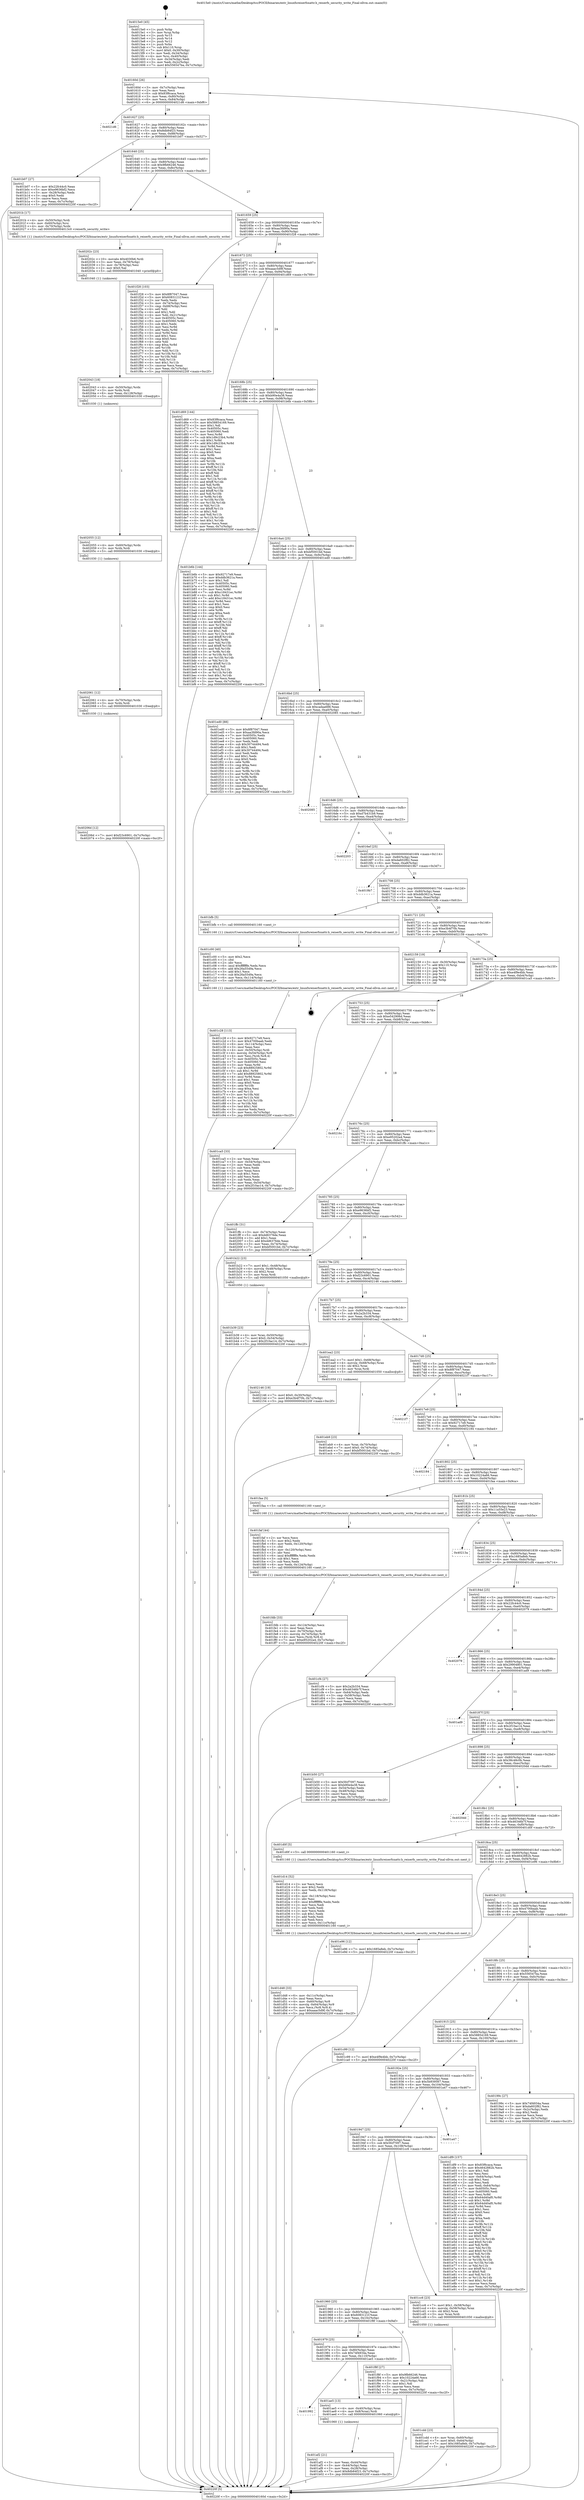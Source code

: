 digraph "0x4015e0" {
  label = "0x4015e0 (/mnt/c/Users/mathe/Desktop/tcc/POCII/binaries/extr_linuxfsreiserfsxattr.h_reiserfs_security_write_Final-ollvm.out::main(0))"
  labelloc = "t"
  node[shape=record]

  Entry [label="",width=0.3,height=0.3,shape=circle,fillcolor=black,style=filled]
  "0x40160d" [label="{
     0x40160d [26]\l
     | [instrs]\l
     &nbsp;&nbsp;0x40160d \<+3\>: mov -0x7c(%rbp),%eax\l
     &nbsp;&nbsp;0x401610 \<+2\>: mov %eax,%ecx\l
     &nbsp;&nbsp;0x401612 \<+6\>: sub $0x83f6caca,%ecx\l
     &nbsp;&nbsp;0x401618 \<+3\>: mov %eax,-0x80(%rbp)\l
     &nbsp;&nbsp;0x40161b \<+6\>: mov %ecx,-0x84(%rbp)\l
     &nbsp;&nbsp;0x401621 \<+6\>: je 00000000004021d6 \<main+0xbf6\>\l
  }"]
  "0x4021d6" [label="{
     0x4021d6\l
  }", style=dashed]
  "0x401627" [label="{
     0x401627 [25]\l
     | [instrs]\l
     &nbsp;&nbsp;0x401627 \<+5\>: jmp 000000000040162c \<main+0x4c\>\l
     &nbsp;&nbsp;0x40162c \<+3\>: mov -0x80(%rbp),%eax\l
     &nbsp;&nbsp;0x40162f \<+5\>: sub $0x8db84f23,%eax\l
     &nbsp;&nbsp;0x401634 \<+6\>: mov %eax,-0x88(%rbp)\l
     &nbsp;&nbsp;0x40163a \<+6\>: je 0000000000401b07 \<main+0x527\>\l
  }"]
  Exit [label="",width=0.3,height=0.3,shape=circle,fillcolor=black,style=filled,peripheries=2]
  "0x401b07" [label="{
     0x401b07 [27]\l
     | [instrs]\l
     &nbsp;&nbsp;0x401b07 \<+5\>: mov $0x22fc44c0,%eax\l
     &nbsp;&nbsp;0x401b0c \<+5\>: mov $0xe9636bf2,%ecx\l
     &nbsp;&nbsp;0x401b11 \<+3\>: mov -0x28(%rbp),%edx\l
     &nbsp;&nbsp;0x401b14 \<+3\>: cmp $0x0,%edx\l
     &nbsp;&nbsp;0x401b17 \<+3\>: cmove %ecx,%eax\l
     &nbsp;&nbsp;0x401b1a \<+3\>: mov %eax,-0x7c(%rbp)\l
     &nbsp;&nbsp;0x401b1d \<+5\>: jmp 000000000040220f \<main+0xc2f\>\l
  }"]
  "0x401640" [label="{
     0x401640 [25]\l
     | [instrs]\l
     &nbsp;&nbsp;0x401640 \<+5\>: jmp 0000000000401645 \<main+0x65\>\l
     &nbsp;&nbsp;0x401645 \<+3\>: mov -0x80(%rbp),%eax\l
     &nbsp;&nbsp;0x401648 \<+5\>: sub $0x9fb66246,%eax\l
     &nbsp;&nbsp;0x40164d \<+6\>: mov %eax,-0x8c(%rbp)\l
     &nbsp;&nbsp;0x401653 \<+6\>: je 000000000040201b \<main+0xa3b\>\l
  }"]
  "0x40206d" [label="{
     0x40206d [12]\l
     | [instrs]\l
     &nbsp;&nbsp;0x40206d \<+7\>: movl $0xf23c6901,-0x7c(%rbp)\l
     &nbsp;&nbsp;0x402074 \<+5\>: jmp 000000000040220f \<main+0xc2f\>\l
  }"]
  "0x40201b" [label="{
     0x40201b [17]\l
     | [instrs]\l
     &nbsp;&nbsp;0x40201b \<+4\>: mov -0x50(%rbp),%rdi\l
     &nbsp;&nbsp;0x40201f \<+4\>: mov -0x60(%rbp),%rsi\l
     &nbsp;&nbsp;0x402023 \<+4\>: mov -0x70(%rbp),%rdx\l
     &nbsp;&nbsp;0x402027 \<+5\>: call 00000000004013c0 \<reiserfs_security_write\>\l
     | [calls]\l
     &nbsp;&nbsp;0x4013c0 \{1\} (/mnt/c/Users/mathe/Desktop/tcc/POCII/binaries/extr_linuxfsreiserfsxattr.h_reiserfs_security_write_Final-ollvm.out::reiserfs_security_write)\l
  }"]
  "0x401659" [label="{
     0x401659 [25]\l
     | [instrs]\l
     &nbsp;&nbsp;0x401659 \<+5\>: jmp 000000000040165e \<main+0x7e\>\l
     &nbsp;&nbsp;0x40165e \<+3\>: mov -0x80(%rbp),%eax\l
     &nbsp;&nbsp;0x401661 \<+5\>: sub $0xaa3fd90a,%eax\l
     &nbsp;&nbsp;0x401666 \<+6\>: mov %eax,-0x90(%rbp)\l
     &nbsp;&nbsp;0x40166c \<+6\>: je 0000000000401f28 \<main+0x948\>\l
  }"]
  "0x402061" [label="{
     0x402061 [12]\l
     | [instrs]\l
     &nbsp;&nbsp;0x402061 \<+4\>: mov -0x70(%rbp),%rdx\l
     &nbsp;&nbsp;0x402065 \<+3\>: mov %rdx,%rdi\l
     &nbsp;&nbsp;0x402068 \<+5\>: call 0000000000401030 \<free@plt\>\l
     | [calls]\l
     &nbsp;&nbsp;0x401030 \{1\} (unknown)\l
  }"]
  "0x401f28" [label="{
     0x401f28 [103]\l
     | [instrs]\l
     &nbsp;&nbsp;0x401f28 \<+5\>: mov $0x8f87047,%eax\l
     &nbsp;&nbsp;0x401f2d \<+5\>: mov $0x6083121f,%ecx\l
     &nbsp;&nbsp;0x401f32 \<+2\>: xor %edx,%edx\l
     &nbsp;&nbsp;0x401f34 \<+3\>: mov -0x74(%rbp),%esi\l
     &nbsp;&nbsp;0x401f37 \<+3\>: cmp -0x68(%rbp),%esi\l
     &nbsp;&nbsp;0x401f3a \<+4\>: setl %dil\l
     &nbsp;&nbsp;0x401f3e \<+4\>: and $0x1,%dil\l
     &nbsp;&nbsp;0x401f42 \<+4\>: mov %dil,-0x21(%rbp)\l
     &nbsp;&nbsp;0x401f46 \<+7\>: mov 0x40505c,%esi\l
     &nbsp;&nbsp;0x401f4d \<+8\>: mov 0x405060,%r8d\l
     &nbsp;&nbsp;0x401f55 \<+3\>: sub $0x1,%edx\l
     &nbsp;&nbsp;0x401f58 \<+3\>: mov %esi,%r9d\l
     &nbsp;&nbsp;0x401f5b \<+3\>: add %edx,%r9d\l
     &nbsp;&nbsp;0x401f5e \<+4\>: imul %r9d,%esi\l
     &nbsp;&nbsp;0x401f62 \<+3\>: and $0x1,%esi\l
     &nbsp;&nbsp;0x401f65 \<+3\>: cmp $0x0,%esi\l
     &nbsp;&nbsp;0x401f68 \<+4\>: sete %dil\l
     &nbsp;&nbsp;0x401f6c \<+4\>: cmp $0xa,%r8d\l
     &nbsp;&nbsp;0x401f70 \<+4\>: setl %r10b\l
     &nbsp;&nbsp;0x401f74 \<+3\>: mov %dil,%r11b\l
     &nbsp;&nbsp;0x401f77 \<+3\>: and %r10b,%r11b\l
     &nbsp;&nbsp;0x401f7a \<+3\>: xor %r10b,%dil\l
     &nbsp;&nbsp;0x401f7d \<+3\>: or %dil,%r11b\l
     &nbsp;&nbsp;0x401f80 \<+4\>: test $0x1,%r11b\l
     &nbsp;&nbsp;0x401f84 \<+3\>: cmovne %ecx,%eax\l
     &nbsp;&nbsp;0x401f87 \<+3\>: mov %eax,-0x7c(%rbp)\l
     &nbsp;&nbsp;0x401f8a \<+5\>: jmp 000000000040220f \<main+0xc2f\>\l
  }"]
  "0x401672" [label="{
     0x401672 [25]\l
     | [instrs]\l
     &nbsp;&nbsp;0x401672 \<+5\>: jmp 0000000000401677 \<main+0x97\>\l
     &nbsp;&nbsp;0x401677 \<+3\>: mov -0x80(%rbp),%eax\l
     &nbsp;&nbsp;0x40167a \<+5\>: sub $0xaaac5d9f,%eax\l
     &nbsp;&nbsp;0x40167f \<+6\>: mov %eax,-0x94(%rbp)\l
     &nbsp;&nbsp;0x401685 \<+6\>: je 0000000000401d69 \<main+0x789\>\l
  }"]
  "0x402055" [label="{
     0x402055 [12]\l
     | [instrs]\l
     &nbsp;&nbsp;0x402055 \<+4\>: mov -0x60(%rbp),%rdx\l
     &nbsp;&nbsp;0x402059 \<+3\>: mov %rdx,%rdi\l
     &nbsp;&nbsp;0x40205c \<+5\>: call 0000000000401030 \<free@plt\>\l
     | [calls]\l
     &nbsp;&nbsp;0x401030 \{1\} (unknown)\l
  }"]
  "0x401d69" [label="{
     0x401d69 [144]\l
     | [instrs]\l
     &nbsp;&nbsp;0x401d69 \<+5\>: mov $0x83f6caca,%eax\l
     &nbsp;&nbsp;0x401d6e \<+5\>: mov $0x58854169,%ecx\l
     &nbsp;&nbsp;0x401d73 \<+2\>: mov $0x1,%dl\l
     &nbsp;&nbsp;0x401d75 \<+7\>: mov 0x40505c,%esi\l
     &nbsp;&nbsp;0x401d7c \<+7\>: mov 0x405060,%edi\l
     &nbsp;&nbsp;0x401d83 \<+3\>: mov %esi,%r8d\l
     &nbsp;&nbsp;0x401d86 \<+7\>: sub $0x1d9c23b4,%r8d\l
     &nbsp;&nbsp;0x401d8d \<+4\>: sub $0x1,%r8d\l
     &nbsp;&nbsp;0x401d91 \<+7\>: add $0x1d9c23b4,%r8d\l
     &nbsp;&nbsp;0x401d98 \<+4\>: imul %r8d,%esi\l
     &nbsp;&nbsp;0x401d9c \<+3\>: and $0x1,%esi\l
     &nbsp;&nbsp;0x401d9f \<+3\>: cmp $0x0,%esi\l
     &nbsp;&nbsp;0x401da2 \<+4\>: sete %r9b\l
     &nbsp;&nbsp;0x401da6 \<+3\>: cmp $0xa,%edi\l
     &nbsp;&nbsp;0x401da9 \<+4\>: setl %r10b\l
     &nbsp;&nbsp;0x401dad \<+3\>: mov %r9b,%r11b\l
     &nbsp;&nbsp;0x401db0 \<+4\>: xor $0xff,%r11b\l
     &nbsp;&nbsp;0x401db4 \<+3\>: mov %r10b,%bl\l
     &nbsp;&nbsp;0x401db7 \<+3\>: xor $0xff,%bl\l
     &nbsp;&nbsp;0x401dba \<+3\>: xor $0x1,%dl\l
     &nbsp;&nbsp;0x401dbd \<+3\>: mov %r11b,%r14b\l
     &nbsp;&nbsp;0x401dc0 \<+4\>: and $0xff,%r14b\l
     &nbsp;&nbsp;0x401dc4 \<+3\>: and %dl,%r9b\l
     &nbsp;&nbsp;0x401dc7 \<+3\>: mov %bl,%r15b\l
     &nbsp;&nbsp;0x401dca \<+4\>: and $0xff,%r15b\l
     &nbsp;&nbsp;0x401dce \<+3\>: and %dl,%r10b\l
     &nbsp;&nbsp;0x401dd1 \<+3\>: or %r9b,%r14b\l
     &nbsp;&nbsp;0x401dd4 \<+3\>: or %r10b,%r15b\l
     &nbsp;&nbsp;0x401dd7 \<+3\>: xor %r15b,%r14b\l
     &nbsp;&nbsp;0x401dda \<+3\>: or %bl,%r11b\l
     &nbsp;&nbsp;0x401ddd \<+4\>: xor $0xff,%r11b\l
     &nbsp;&nbsp;0x401de1 \<+3\>: or $0x1,%dl\l
     &nbsp;&nbsp;0x401de4 \<+3\>: and %dl,%r11b\l
     &nbsp;&nbsp;0x401de7 \<+3\>: or %r11b,%r14b\l
     &nbsp;&nbsp;0x401dea \<+4\>: test $0x1,%r14b\l
     &nbsp;&nbsp;0x401dee \<+3\>: cmovne %ecx,%eax\l
     &nbsp;&nbsp;0x401df1 \<+3\>: mov %eax,-0x7c(%rbp)\l
     &nbsp;&nbsp;0x401df4 \<+5\>: jmp 000000000040220f \<main+0xc2f\>\l
  }"]
  "0x40168b" [label="{
     0x40168b [25]\l
     | [instrs]\l
     &nbsp;&nbsp;0x40168b \<+5\>: jmp 0000000000401690 \<main+0xb0\>\l
     &nbsp;&nbsp;0x401690 \<+3\>: mov -0x80(%rbp),%eax\l
     &nbsp;&nbsp;0x401693 \<+5\>: sub $0xb90e4a38,%eax\l
     &nbsp;&nbsp;0x401698 \<+6\>: mov %eax,-0x98(%rbp)\l
     &nbsp;&nbsp;0x40169e \<+6\>: je 0000000000401b6b \<main+0x58b\>\l
  }"]
  "0x402043" [label="{
     0x402043 [18]\l
     | [instrs]\l
     &nbsp;&nbsp;0x402043 \<+4\>: mov -0x50(%rbp),%rdx\l
     &nbsp;&nbsp;0x402047 \<+3\>: mov %rdx,%rdi\l
     &nbsp;&nbsp;0x40204a \<+6\>: mov %eax,-0x128(%rbp)\l
     &nbsp;&nbsp;0x402050 \<+5\>: call 0000000000401030 \<free@plt\>\l
     | [calls]\l
     &nbsp;&nbsp;0x401030 \{1\} (unknown)\l
  }"]
  "0x401b6b" [label="{
     0x401b6b [144]\l
     | [instrs]\l
     &nbsp;&nbsp;0x401b6b \<+5\>: mov $0x92717e9,%eax\l
     &nbsp;&nbsp;0x401b70 \<+5\>: mov $0xddb3621a,%ecx\l
     &nbsp;&nbsp;0x401b75 \<+2\>: mov $0x1,%dl\l
     &nbsp;&nbsp;0x401b77 \<+7\>: mov 0x40505c,%esi\l
     &nbsp;&nbsp;0x401b7e \<+7\>: mov 0x405060,%edi\l
     &nbsp;&nbsp;0x401b85 \<+3\>: mov %esi,%r8d\l
     &nbsp;&nbsp;0x401b88 \<+7\>: sub $0xc18431ec,%r8d\l
     &nbsp;&nbsp;0x401b8f \<+4\>: sub $0x1,%r8d\l
     &nbsp;&nbsp;0x401b93 \<+7\>: add $0xc18431ec,%r8d\l
     &nbsp;&nbsp;0x401b9a \<+4\>: imul %r8d,%esi\l
     &nbsp;&nbsp;0x401b9e \<+3\>: and $0x1,%esi\l
     &nbsp;&nbsp;0x401ba1 \<+3\>: cmp $0x0,%esi\l
     &nbsp;&nbsp;0x401ba4 \<+4\>: sete %r9b\l
     &nbsp;&nbsp;0x401ba8 \<+3\>: cmp $0xa,%edi\l
     &nbsp;&nbsp;0x401bab \<+4\>: setl %r10b\l
     &nbsp;&nbsp;0x401baf \<+3\>: mov %r9b,%r11b\l
     &nbsp;&nbsp;0x401bb2 \<+4\>: xor $0xff,%r11b\l
     &nbsp;&nbsp;0x401bb6 \<+3\>: mov %r10b,%bl\l
     &nbsp;&nbsp;0x401bb9 \<+3\>: xor $0xff,%bl\l
     &nbsp;&nbsp;0x401bbc \<+3\>: xor $0x1,%dl\l
     &nbsp;&nbsp;0x401bbf \<+3\>: mov %r11b,%r14b\l
     &nbsp;&nbsp;0x401bc2 \<+4\>: and $0xff,%r14b\l
     &nbsp;&nbsp;0x401bc6 \<+3\>: and %dl,%r9b\l
     &nbsp;&nbsp;0x401bc9 \<+3\>: mov %bl,%r15b\l
     &nbsp;&nbsp;0x401bcc \<+4\>: and $0xff,%r15b\l
     &nbsp;&nbsp;0x401bd0 \<+3\>: and %dl,%r10b\l
     &nbsp;&nbsp;0x401bd3 \<+3\>: or %r9b,%r14b\l
     &nbsp;&nbsp;0x401bd6 \<+3\>: or %r10b,%r15b\l
     &nbsp;&nbsp;0x401bd9 \<+3\>: xor %r15b,%r14b\l
     &nbsp;&nbsp;0x401bdc \<+3\>: or %bl,%r11b\l
     &nbsp;&nbsp;0x401bdf \<+4\>: xor $0xff,%r11b\l
     &nbsp;&nbsp;0x401be3 \<+3\>: or $0x1,%dl\l
     &nbsp;&nbsp;0x401be6 \<+3\>: and %dl,%r11b\l
     &nbsp;&nbsp;0x401be9 \<+3\>: or %r11b,%r14b\l
     &nbsp;&nbsp;0x401bec \<+4\>: test $0x1,%r14b\l
     &nbsp;&nbsp;0x401bf0 \<+3\>: cmovne %ecx,%eax\l
     &nbsp;&nbsp;0x401bf3 \<+3\>: mov %eax,-0x7c(%rbp)\l
     &nbsp;&nbsp;0x401bf6 \<+5\>: jmp 000000000040220f \<main+0xc2f\>\l
  }"]
  "0x4016a4" [label="{
     0x4016a4 [25]\l
     | [instrs]\l
     &nbsp;&nbsp;0x4016a4 \<+5\>: jmp 00000000004016a9 \<main+0xc9\>\l
     &nbsp;&nbsp;0x4016a9 \<+3\>: mov -0x80(%rbp),%eax\l
     &nbsp;&nbsp;0x4016ac \<+5\>: sub $0xbf5001bd,%eax\l
     &nbsp;&nbsp;0x4016b1 \<+6\>: mov %eax,-0x9c(%rbp)\l
     &nbsp;&nbsp;0x4016b7 \<+6\>: je 0000000000401ed0 \<main+0x8f0\>\l
  }"]
  "0x40202c" [label="{
     0x40202c [23]\l
     | [instrs]\l
     &nbsp;&nbsp;0x40202c \<+10\>: movabs $0x4030b6,%rdi\l
     &nbsp;&nbsp;0x402036 \<+3\>: mov %eax,-0x78(%rbp)\l
     &nbsp;&nbsp;0x402039 \<+3\>: mov -0x78(%rbp),%esi\l
     &nbsp;&nbsp;0x40203c \<+2\>: mov $0x0,%al\l
     &nbsp;&nbsp;0x40203e \<+5\>: call 0000000000401040 \<printf@plt\>\l
     | [calls]\l
     &nbsp;&nbsp;0x401040 \{1\} (unknown)\l
  }"]
  "0x401ed0" [label="{
     0x401ed0 [88]\l
     | [instrs]\l
     &nbsp;&nbsp;0x401ed0 \<+5\>: mov $0x8f87047,%eax\l
     &nbsp;&nbsp;0x401ed5 \<+5\>: mov $0xaa3fd90a,%ecx\l
     &nbsp;&nbsp;0x401eda \<+7\>: mov 0x40505c,%edx\l
     &nbsp;&nbsp;0x401ee1 \<+7\>: mov 0x405060,%esi\l
     &nbsp;&nbsp;0x401ee8 \<+2\>: mov %edx,%edi\l
     &nbsp;&nbsp;0x401eea \<+6\>: sub $0x30744494,%edi\l
     &nbsp;&nbsp;0x401ef0 \<+3\>: sub $0x1,%edi\l
     &nbsp;&nbsp;0x401ef3 \<+6\>: add $0x30744494,%edi\l
     &nbsp;&nbsp;0x401ef9 \<+3\>: imul %edi,%edx\l
     &nbsp;&nbsp;0x401efc \<+3\>: and $0x1,%edx\l
     &nbsp;&nbsp;0x401eff \<+3\>: cmp $0x0,%edx\l
     &nbsp;&nbsp;0x401f02 \<+4\>: sete %r8b\l
     &nbsp;&nbsp;0x401f06 \<+3\>: cmp $0xa,%esi\l
     &nbsp;&nbsp;0x401f09 \<+4\>: setl %r9b\l
     &nbsp;&nbsp;0x401f0d \<+3\>: mov %r8b,%r10b\l
     &nbsp;&nbsp;0x401f10 \<+3\>: and %r9b,%r10b\l
     &nbsp;&nbsp;0x401f13 \<+3\>: xor %r9b,%r8b\l
     &nbsp;&nbsp;0x401f16 \<+3\>: or %r8b,%r10b\l
     &nbsp;&nbsp;0x401f19 \<+4\>: test $0x1,%r10b\l
     &nbsp;&nbsp;0x401f1d \<+3\>: cmovne %ecx,%eax\l
     &nbsp;&nbsp;0x401f20 \<+3\>: mov %eax,-0x7c(%rbp)\l
     &nbsp;&nbsp;0x401f23 \<+5\>: jmp 000000000040220f \<main+0xc2f\>\l
  }"]
  "0x4016bd" [label="{
     0x4016bd [25]\l
     | [instrs]\l
     &nbsp;&nbsp;0x4016bd \<+5\>: jmp 00000000004016c2 \<main+0xe2\>\l
     &nbsp;&nbsp;0x4016c2 \<+3\>: mov -0x80(%rbp),%eax\l
     &nbsp;&nbsp;0x4016c5 \<+5\>: sub $0xcadaa688,%eax\l
     &nbsp;&nbsp;0x4016ca \<+6\>: mov %eax,-0xa0(%rbp)\l
     &nbsp;&nbsp;0x4016d0 \<+6\>: je 0000000000402085 \<main+0xaa5\>\l
  }"]
  "0x401fdb" [label="{
     0x401fdb [33]\l
     | [instrs]\l
     &nbsp;&nbsp;0x401fdb \<+6\>: mov -0x124(%rbp),%ecx\l
     &nbsp;&nbsp;0x401fe1 \<+3\>: imul %eax,%ecx\l
     &nbsp;&nbsp;0x401fe4 \<+4\>: mov -0x70(%rbp),%rdi\l
     &nbsp;&nbsp;0x401fe8 \<+4\>: movslq -0x74(%rbp),%r8\l
     &nbsp;&nbsp;0x401fec \<+4\>: mov %ecx,(%rdi,%r8,4)\l
     &nbsp;&nbsp;0x401ff0 \<+7\>: movl $0xe95202a4,-0x7c(%rbp)\l
     &nbsp;&nbsp;0x401ff7 \<+5\>: jmp 000000000040220f \<main+0xc2f\>\l
  }"]
  "0x402085" [label="{
     0x402085\l
  }", style=dashed]
  "0x4016d6" [label="{
     0x4016d6 [25]\l
     | [instrs]\l
     &nbsp;&nbsp;0x4016d6 \<+5\>: jmp 00000000004016db \<main+0xfb\>\l
     &nbsp;&nbsp;0x4016db \<+3\>: mov -0x80(%rbp),%eax\l
     &nbsp;&nbsp;0x4016de \<+5\>: sub $0xd7b431b9,%eax\l
     &nbsp;&nbsp;0x4016e3 \<+6\>: mov %eax,-0xa4(%rbp)\l
     &nbsp;&nbsp;0x4016e9 \<+6\>: je 0000000000402203 \<main+0xc23\>\l
  }"]
  "0x401faf" [label="{
     0x401faf [44]\l
     | [instrs]\l
     &nbsp;&nbsp;0x401faf \<+2\>: xor %ecx,%ecx\l
     &nbsp;&nbsp;0x401fb1 \<+5\>: mov $0x2,%edx\l
     &nbsp;&nbsp;0x401fb6 \<+6\>: mov %edx,-0x120(%rbp)\l
     &nbsp;&nbsp;0x401fbc \<+1\>: cltd\l
     &nbsp;&nbsp;0x401fbd \<+6\>: mov -0x120(%rbp),%esi\l
     &nbsp;&nbsp;0x401fc3 \<+2\>: idiv %esi\l
     &nbsp;&nbsp;0x401fc5 \<+6\>: imul $0xfffffffe,%edx,%edx\l
     &nbsp;&nbsp;0x401fcb \<+3\>: sub $0x1,%ecx\l
     &nbsp;&nbsp;0x401fce \<+2\>: sub %ecx,%edx\l
     &nbsp;&nbsp;0x401fd0 \<+6\>: mov %edx,-0x124(%rbp)\l
     &nbsp;&nbsp;0x401fd6 \<+5\>: call 0000000000401160 \<next_i\>\l
     | [calls]\l
     &nbsp;&nbsp;0x401160 \{1\} (/mnt/c/Users/mathe/Desktop/tcc/POCII/binaries/extr_linuxfsreiserfsxattr.h_reiserfs_security_write_Final-ollvm.out::next_i)\l
  }"]
  "0x402203" [label="{
     0x402203\l
  }", style=dashed]
  "0x4016ef" [label="{
     0x4016ef [25]\l
     | [instrs]\l
     &nbsp;&nbsp;0x4016ef \<+5\>: jmp 00000000004016f4 \<main+0x114\>\l
     &nbsp;&nbsp;0x4016f4 \<+3\>: mov -0x80(%rbp),%eax\l
     &nbsp;&nbsp;0x4016f7 \<+5\>: sub $0xda602f82,%eax\l
     &nbsp;&nbsp;0x4016fc \<+6\>: mov %eax,-0xa8(%rbp)\l
     &nbsp;&nbsp;0x401702 \<+6\>: je 00000000004019b7 \<main+0x3d7\>\l
  }"]
  "0x401eb9" [label="{
     0x401eb9 [23]\l
     | [instrs]\l
     &nbsp;&nbsp;0x401eb9 \<+4\>: mov %rax,-0x70(%rbp)\l
     &nbsp;&nbsp;0x401ebd \<+7\>: movl $0x0,-0x74(%rbp)\l
     &nbsp;&nbsp;0x401ec4 \<+7\>: movl $0xbf5001bd,-0x7c(%rbp)\l
     &nbsp;&nbsp;0x401ecb \<+5\>: jmp 000000000040220f \<main+0xc2f\>\l
  }"]
  "0x4019b7" [label="{
     0x4019b7\l
  }", style=dashed]
  "0x401708" [label="{
     0x401708 [25]\l
     | [instrs]\l
     &nbsp;&nbsp;0x401708 \<+5\>: jmp 000000000040170d \<main+0x12d\>\l
     &nbsp;&nbsp;0x40170d \<+3\>: mov -0x80(%rbp),%eax\l
     &nbsp;&nbsp;0x401710 \<+5\>: sub $0xddb3621a,%eax\l
     &nbsp;&nbsp;0x401715 \<+6\>: mov %eax,-0xac(%rbp)\l
     &nbsp;&nbsp;0x40171b \<+6\>: je 0000000000401bfb \<main+0x61b\>\l
  }"]
  "0x401d48" [label="{
     0x401d48 [33]\l
     | [instrs]\l
     &nbsp;&nbsp;0x401d48 \<+6\>: mov -0x11c(%rbp),%ecx\l
     &nbsp;&nbsp;0x401d4e \<+3\>: imul %eax,%ecx\l
     &nbsp;&nbsp;0x401d51 \<+4\>: mov -0x60(%rbp),%r8\l
     &nbsp;&nbsp;0x401d55 \<+4\>: movslq -0x64(%rbp),%r9\l
     &nbsp;&nbsp;0x401d59 \<+4\>: mov %ecx,(%r8,%r9,4)\l
     &nbsp;&nbsp;0x401d5d \<+7\>: movl $0xaaac5d9f,-0x7c(%rbp)\l
     &nbsp;&nbsp;0x401d64 \<+5\>: jmp 000000000040220f \<main+0xc2f\>\l
  }"]
  "0x401bfb" [label="{
     0x401bfb [5]\l
     | [instrs]\l
     &nbsp;&nbsp;0x401bfb \<+5\>: call 0000000000401160 \<next_i\>\l
     | [calls]\l
     &nbsp;&nbsp;0x401160 \{1\} (/mnt/c/Users/mathe/Desktop/tcc/POCII/binaries/extr_linuxfsreiserfsxattr.h_reiserfs_security_write_Final-ollvm.out::next_i)\l
  }"]
  "0x401721" [label="{
     0x401721 [25]\l
     | [instrs]\l
     &nbsp;&nbsp;0x401721 \<+5\>: jmp 0000000000401726 \<main+0x146\>\l
     &nbsp;&nbsp;0x401726 \<+3\>: mov -0x80(%rbp),%eax\l
     &nbsp;&nbsp;0x401729 \<+5\>: sub $0xe3b4f70b,%eax\l
     &nbsp;&nbsp;0x40172e \<+6\>: mov %eax,-0xb0(%rbp)\l
     &nbsp;&nbsp;0x401734 \<+6\>: je 0000000000402159 \<main+0xb79\>\l
  }"]
  "0x401d14" [label="{
     0x401d14 [52]\l
     | [instrs]\l
     &nbsp;&nbsp;0x401d14 \<+2\>: xor %ecx,%ecx\l
     &nbsp;&nbsp;0x401d16 \<+5\>: mov $0x2,%edx\l
     &nbsp;&nbsp;0x401d1b \<+6\>: mov %edx,-0x118(%rbp)\l
     &nbsp;&nbsp;0x401d21 \<+1\>: cltd\l
     &nbsp;&nbsp;0x401d22 \<+6\>: mov -0x118(%rbp),%esi\l
     &nbsp;&nbsp;0x401d28 \<+2\>: idiv %esi\l
     &nbsp;&nbsp;0x401d2a \<+6\>: imul $0xfffffffe,%edx,%edx\l
     &nbsp;&nbsp;0x401d30 \<+2\>: mov %ecx,%edi\l
     &nbsp;&nbsp;0x401d32 \<+2\>: sub %edx,%edi\l
     &nbsp;&nbsp;0x401d34 \<+2\>: mov %ecx,%edx\l
     &nbsp;&nbsp;0x401d36 \<+3\>: sub $0x1,%edx\l
     &nbsp;&nbsp;0x401d39 \<+2\>: add %edx,%edi\l
     &nbsp;&nbsp;0x401d3b \<+2\>: sub %edi,%ecx\l
     &nbsp;&nbsp;0x401d3d \<+6\>: mov %ecx,-0x11c(%rbp)\l
     &nbsp;&nbsp;0x401d43 \<+5\>: call 0000000000401160 \<next_i\>\l
     | [calls]\l
     &nbsp;&nbsp;0x401160 \{1\} (/mnt/c/Users/mathe/Desktop/tcc/POCII/binaries/extr_linuxfsreiserfsxattr.h_reiserfs_security_write_Final-ollvm.out::next_i)\l
  }"]
  "0x402159" [label="{
     0x402159 [19]\l
     | [instrs]\l
     &nbsp;&nbsp;0x402159 \<+3\>: mov -0x30(%rbp),%eax\l
     &nbsp;&nbsp;0x40215c \<+7\>: add $0x110,%rsp\l
     &nbsp;&nbsp;0x402163 \<+1\>: pop %rbx\l
     &nbsp;&nbsp;0x402164 \<+2\>: pop %r12\l
     &nbsp;&nbsp;0x402166 \<+2\>: pop %r14\l
     &nbsp;&nbsp;0x402168 \<+2\>: pop %r15\l
     &nbsp;&nbsp;0x40216a \<+1\>: pop %rbp\l
     &nbsp;&nbsp;0x40216b \<+1\>: ret\l
  }"]
  "0x40173a" [label="{
     0x40173a [25]\l
     | [instrs]\l
     &nbsp;&nbsp;0x40173a \<+5\>: jmp 000000000040173f \<main+0x15f\>\l
     &nbsp;&nbsp;0x40173f \<+3\>: mov -0x80(%rbp),%eax\l
     &nbsp;&nbsp;0x401742 \<+5\>: sub $0xe4f9e4bb,%eax\l
     &nbsp;&nbsp;0x401747 \<+6\>: mov %eax,-0xb4(%rbp)\l
     &nbsp;&nbsp;0x40174d \<+6\>: je 0000000000401ca5 \<main+0x6c5\>\l
  }"]
  "0x401cdd" [label="{
     0x401cdd [23]\l
     | [instrs]\l
     &nbsp;&nbsp;0x401cdd \<+4\>: mov %rax,-0x60(%rbp)\l
     &nbsp;&nbsp;0x401ce1 \<+7\>: movl $0x0,-0x64(%rbp)\l
     &nbsp;&nbsp;0x401ce8 \<+7\>: movl $0x1685a8eb,-0x7c(%rbp)\l
     &nbsp;&nbsp;0x401cef \<+5\>: jmp 000000000040220f \<main+0xc2f\>\l
  }"]
  "0x401ca5" [label="{
     0x401ca5 [33]\l
     | [instrs]\l
     &nbsp;&nbsp;0x401ca5 \<+2\>: xor %eax,%eax\l
     &nbsp;&nbsp;0x401ca7 \<+3\>: mov -0x54(%rbp),%ecx\l
     &nbsp;&nbsp;0x401caa \<+2\>: mov %eax,%edx\l
     &nbsp;&nbsp;0x401cac \<+2\>: sub %ecx,%edx\l
     &nbsp;&nbsp;0x401cae \<+2\>: mov %eax,%ecx\l
     &nbsp;&nbsp;0x401cb0 \<+3\>: sub $0x1,%ecx\l
     &nbsp;&nbsp;0x401cb3 \<+2\>: add %ecx,%edx\l
     &nbsp;&nbsp;0x401cb5 \<+2\>: sub %edx,%eax\l
     &nbsp;&nbsp;0x401cb7 \<+3\>: mov %eax,-0x54(%rbp)\l
     &nbsp;&nbsp;0x401cba \<+7\>: movl $0x2f10ac14,-0x7c(%rbp)\l
     &nbsp;&nbsp;0x401cc1 \<+5\>: jmp 000000000040220f \<main+0xc2f\>\l
  }"]
  "0x401753" [label="{
     0x401753 [25]\l
     | [instrs]\l
     &nbsp;&nbsp;0x401753 \<+5\>: jmp 0000000000401758 \<main+0x178\>\l
     &nbsp;&nbsp;0x401758 \<+3\>: mov -0x80(%rbp),%eax\l
     &nbsp;&nbsp;0x40175b \<+5\>: sub $0xe542906d,%eax\l
     &nbsp;&nbsp;0x401760 \<+6\>: mov %eax,-0xb8(%rbp)\l
     &nbsp;&nbsp;0x401766 \<+6\>: je 000000000040216c \<main+0xb8c\>\l
  }"]
  "0x401c28" [label="{
     0x401c28 [113]\l
     | [instrs]\l
     &nbsp;&nbsp;0x401c28 \<+5\>: mov $0x92717e9,%ecx\l
     &nbsp;&nbsp;0x401c2d \<+5\>: mov $0x4700baab,%edx\l
     &nbsp;&nbsp;0x401c32 \<+6\>: mov -0x114(%rbp),%esi\l
     &nbsp;&nbsp;0x401c38 \<+3\>: imul %eax,%esi\l
     &nbsp;&nbsp;0x401c3b \<+4\>: mov -0x50(%rbp),%rdi\l
     &nbsp;&nbsp;0x401c3f \<+4\>: movslq -0x54(%rbp),%r8\l
     &nbsp;&nbsp;0x401c43 \<+4\>: mov %esi,(%rdi,%r8,4)\l
     &nbsp;&nbsp;0x401c47 \<+7\>: mov 0x40505c,%eax\l
     &nbsp;&nbsp;0x401c4e \<+7\>: mov 0x405060,%esi\l
     &nbsp;&nbsp;0x401c55 \<+3\>: mov %eax,%r9d\l
     &nbsp;&nbsp;0x401c58 \<+7\>: sub $0x88925802,%r9d\l
     &nbsp;&nbsp;0x401c5f \<+4\>: sub $0x1,%r9d\l
     &nbsp;&nbsp;0x401c63 \<+7\>: add $0x88925802,%r9d\l
     &nbsp;&nbsp;0x401c6a \<+4\>: imul %r9d,%eax\l
     &nbsp;&nbsp;0x401c6e \<+3\>: and $0x1,%eax\l
     &nbsp;&nbsp;0x401c71 \<+3\>: cmp $0x0,%eax\l
     &nbsp;&nbsp;0x401c74 \<+4\>: sete %r10b\l
     &nbsp;&nbsp;0x401c78 \<+3\>: cmp $0xa,%esi\l
     &nbsp;&nbsp;0x401c7b \<+4\>: setl %r11b\l
     &nbsp;&nbsp;0x401c7f \<+3\>: mov %r10b,%bl\l
     &nbsp;&nbsp;0x401c82 \<+3\>: and %r11b,%bl\l
     &nbsp;&nbsp;0x401c85 \<+3\>: xor %r11b,%r10b\l
     &nbsp;&nbsp;0x401c88 \<+3\>: or %r10b,%bl\l
     &nbsp;&nbsp;0x401c8b \<+3\>: test $0x1,%bl\l
     &nbsp;&nbsp;0x401c8e \<+3\>: cmovne %edx,%ecx\l
     &nbsp;&nbsp;0x401c91 \<+3\>: mov %ecx,-0x7c(%rbp)\l
     &nbsp;&nbsp;0x401c94 \<+5\>: jmp 000000000040220f \<main+0xc2f\>\l
  }"]
  "0x40216c" [label="{
     0x40216c\l
  }", style=dashed]
  "0x40176c" [label="{
     0x40176c [25]\l
     | [instrs]\l
     &nbsp;&nbsp;0x40176c \<+5\>: jmp 0000000000401771 \<main+0x191\>\l
     &nbsp;&nbsp;0x401771 \<+3\>: mov -0x80(%rbp),%eax\l
     &nbsp;&nbsp;0x401774 \<+5\>: sub $0xe95202a4,%eax\l
     &nbsp;&nbsp;0x401779 \<+6\>: mov %eax,-0xbc(%rbp)\l
     &nbsp;&nbsp;0x40177f \<+6\>: je 0000000000401ffc \<main+0xa1c\>\l
  }"]
  "0x401c00" [label="{
     0x401c00 [40]\l
     | [instrs]\l
     &nbsp;&nbsp;0x401c00 \<+5\>: mov $0x2,%ecx\l
     &nbsp;&nbsp;0x401c05 \<+1\>: cltd\l
     &nbsp;&nbsp;0x401c06 \<+2\>: idiv %ecx\l
     &nbsp;&nbsp;0x401c08 \<+6\>: imul $0xfffffffe,%edx,%ecx\l
     &nbsp;&nbsp;0x401c0e \<+6\>: add $0x26a5549a,%ecx\l
     &nbsp;&nbsp;0x401c14 \<+3\>: add $0x1,%ecx\l
     &nbsp;&nbsp;0x401c17 \<+6\>: sub $0x26a5549a,%ecx\l
     &nbsp;&nbsp;0x401c1d \<+6\>: mov %ecx,-0x114(%rbp)\l
     &nbsp;&nbsp;0x401c23 \<+5\>: call 0000000000401160 \<next_i\>\l
     | [calls]\l
     &nbsp;&nbsp;0x401160 \{1\} (/mnt/c/Users/mathe/Desktop/tcc/POCII/binaries/extr_linuxfsreiserfsxattr.h_reiserfs_security_write_Final-ollvm.out::next_i)\l
  }"]
  "0x401ffc" [label="{
     0x401ffc [31]\l
     | [instrs]\l
     &nbsp;&nbsp;0x401ffc \<+3\>: mov -0x74(%rbp),%eax\l
     &nbsp;&nbsp;0x401fff \<+5\>: sub $0xdd6376de,%eax\l
     &nbsp;&nbsp;0x402004 \<+3\>: add $0x1,%eax\l
     &nbsp;&nbsp;0x402007 \<+5\>: add $0xdd6376de,%eax\l
     &nbsp;&nbsp;0x40200c \<+3\>: mov %eax,-0x74(%rbp)\l
     &nbsp;&nbsp;0x40200f \<+7\>: movl $0xbf5001bd,-0x7c(%rbp)\l
     &nbsp;&nbsp;0x402016 \<+5\>: jmp 000000000040220f \<main+0xc2f\>\l
  }"]
  "0x401785" [label="{
     0x401785 [25]\l
     | [instrs]\l
     &nbsp;&nbsp;0x401785 \<+5\>: jmp 000000000040178a \<main+0x1aa\>\l
     &nbsp;&nbsp;0x40178a \<+3\>: mov -0x80(%rbp),%eax\l
     &nbsp;&nbsp;0x40178d \<+5\>: sub $0xe9636bf2,%eax\l
     &nbsp;&nbsp;0x401792 \<+6\>: mov %eax,-0xc0(%rbp)\l
     &nbsp;&nbsp;0x401798 \<+6\>: je 0000000000401b22 \<main+0x542\>\l
  }"]
  "0x401b39" [label="{
     0x401b39 [23]\l
     | [instrs]\l
     &nbsp;&nbsp;0x401b39 \<+4\>: mov %rax,-0x50(%rbp)\l
     &nbsp;&nbsp;0x401b3d \<+7\>: movl $0x0,-0x54(%rbp)\l
     &nbsp;&nbsp;0x401b44 \<+7\>: movl $0x2f10ac14,-0x7c(%rbp)\l
     &nbsp;&nbsp;0x401b4b \<+5\>: jmp 000000000040220f \<main+0xc2f\>\l
  }"]
  "0x401b22" [label="{
     0x401b22 [23]\l
     | [instrs]\l
     &nbsp;&nbsp;0x401b22 \<+7\>: movl $0x1,-0x48(%rbp)\l
     &nbsp;&nbsp;0x401b29 \<+4\>: movslq -0x48(%rbp),%rax\l
     &nbsp;&nbsp;0x401b2d \<+4\>: shl $0x2,%rax\l
     &nbsp;&nbsp;0x401b31 \<+3\>: mov %rax,%rdi\l
     &nbsp;&nbsp;0x401b34 \<+5\>: call 0000000000401050 \<malloc@plt\>\l
     | [calls]\l
     &nbsp;&nbsp;0x401050 \{1\} (unknown)\l
  }"]
  "0x40179e" [label="{
     0x40179e [25]\l
     | [instrs]\l
     &nbsp;&nbsp;0x40179e \<+5\>: jmp 00000000004017a3 \<main+0x1c3\>\l
     &nbsp;&nbsp;0x4017a3 \<+3\>: mov -0x80(%rbp),%eax\l
     &nbsp;&nbsp;0x4017a6 \<+5\>: sub $0xf23c6901,%eax\l
     &nbsp;&nbsp;0x4017ab \<+6\>: mov %eax,-0xc4(%rbp)\l
     &nbsp;&nbsp;0x4017b1 \<+6\>: je 0000000000402146 \<main+0xb66\>\l
  }"]
  "0x401af2" [label="{
     0x401af2 [21]\l
     | [instrs]\l
     &nbsp;&nbsp;0x401af2 \<+3\>: mov %eax,-0x44(%rbp)\l
     &nbsp;&nbsp;0x401af5 \<+3\>: mov -0x44(%rbp),%eax\l
     &nbsp;&nbsp;0x401af8 \<+3\>: mov %eax,-0x28(%rbp)\l
     &nbsp;&nbsp;0x401afb \<+7\>: movl $0x8db84f23,-0x7c(%rbp)\l
     &nbsp;&nbsp;0x401b02 \<+5\>: jmp 000000000040220f \<main+0xc2f\>\l
  }"]
  "0x402146" [label="{
     0x402146 [19]\l
     | [instrs]\l
     &nbsp;&nbsp;0x402146 \<+7\>: movl $0x0,-0x30(%rbp)\l
     &nbsp;&nbsp;0x40214d \<+7\>: movl $0xe3b4f70b,-0x7c(%rbp)\l
     &nbsp;&nbsp;0x402154 \<+5\>: jmp 000000000040220f \<main+0xc2f\>\l
  }"]
  "0x4017b7" [label="{
     0x4017b7 [25]\l
     | [instrs]\l
     &nbsp;&nbsp;0x4017b7 \<+5\>: jmp 00000000004017bc \<main+0x1dc\>\l
     &nbsp;&nbsp;0x4017bc \<+3\>: mov -0x80(%rbp),%eax\l
     &nbsp;&nbsp;0x4017bf \<+5\>: sub $0x2a2b334,%eax\l
     &nbsp;&nbsp;0x4017c4 \<+6\>: mov %eax,-0xc8(%rbp)\l
     &nbsp;&nbsp;0x4017ca \<+6\>: je 0000000000401ea2 \<main+0x8c2\>\l
  }"]
  "0x401992" [label="{
     0x401992\l
  }", style=dashed]
  "0x401ea2" [label="{
     0x401ea2 [23]\l
     | [instrs]\l
     &nbsp;&nbsp;0x401ea2 \<+7\>: movl $0x1,-0x68(%rbp)\l
     &nbsp;&nbsp;0x401ea9 \<+4\>: movslq -0x68(%rbp),%rax\l
     &nbsp;&nbsp;0x401ead \<+4\>: shl $0x2,%rax\l
     &nbsp;&nbsp;0x401eb1 \<+3\>: mov %rax,%rdi\l
     &nbsp;&nbsp;0x401eb4 \<+5\>: call 0000000000401050 \<malloc@plt\>\l
     | [calls]\l
     &nbsp;&nbsp;0x401050 \{1\} (unknown)\l
  }"]
  "0x4017d0" [label="{
     0x4017d0 [25]\l
     | [instrs]\l
     &nbsp;&nbsp;0x4017d0 \<+5\>: jmp 00000000004017d5 \<main+0x1f5\>\l
     &nbsp;&nbsp;0x4017d5 \<+3\>: mov -0x80(%rbp),%eax\l
     &nbsp;&nbsp;0x4017d8 \<+5\>: sub $0x8f87047,%eax\l
     &nbsp;&nbsp;0x4017dd \<+6\>: mov %eax,-0xcc(%rbp)\l
     &nbsp;&nbsp;0x4017e3 \<+6\>: je 00000000004021f7 \<main+0xc17\>\l
  }"]
  "0x401ae5" [label="{
     0x401ae5 [13]\l
     | [instrs]\l
     &nbsp;&nbsp;0x401ae5 \<+4\>: mov -0x40(%rbp),%rax\l
     &nbsp;&nbsp;0x401ae9 \<+4\>: mov 0x8(%rax),%rdi\l
     &nbsp;&nbsp;0x401aed \<+5\>: call 0000000000401060 \<atoi@plt\>\l
     | [calls]\l
     &nbsp;&nbsp;0x401060 \{1\} (unknown)\l
  }"]
  "0x4021f7" [label="{
     0x4021f7\l
  }", style=dashed]
  "0x4017e9" [label="{
     0x4017e9 [25]\l
     | [instrs]\l
     &nbsp;&nbsp;0x4017e9 \<+5\>: jmp 00000000004017ee \<main+0x20e\>\l
     &nbsp;&nbsp;0x4017ee \<+3\>: mov -0x80(%rbp),%eax\l
     &nbsp;&nbsp;0x4017f1 \<+5\>: sub $0x92717e9,%eax\l
     &nbsp;&nbsp;0x4017f6 \<+6\>: mov %eax,-0xd0(%rbp)\l
     &nbsp;&nbsp;0x4017fc \<+6\>: je 0000000000402184 \<main+0xba4\>\l
  }"]
  "0x401979" [label="{
     0x401979 [25]\l
     | [instrs]\l
     &nbsp;&nbsp;0x401979 \<+5\>: jmp 000000000040197e \<main+0x39e\>\l
     &nbsp;&nbsp;0x40197e \<+3\>: mov -0x80(%rbp),%eax\l
     &nbsp;&nbsp;0x401981 \<+5\>: sub $0x74f4934a,%eax\l
     &nbsp;&nbsp;0x401986 \<+6\>: mov %eax,-0x110(%rbp)\l
     &nbsp;&nbsp;0x40198c \<+6\>: je 0000000000401ae5 \<main+0x505\>\l
  }"]
  "0x402184" [label="{
     0x402184\l
  }", style=dashed]
  "0x401802" [label="{
     0x401802 [25]\l
     | [instrs]\l
     &nbsp;&nbsp;0x401802 \<+5\>: jmp 0000000000401807 \<main+0x227\>\l
     &nbsp;&nbsp;0x401807 \<+3\>: mov -0x80(%rbp),%eax\l
     &nbsp;&nbsp;0x40180a \<+5\>: sub $0x10224a66,%eax\l
     &nbsp;&nbsp;0x40180f \<+6\>: mov %eax,-0xd4(%rbp)\l
     &nbsp;&nbsp;0x401815 \<+6\>: je 0000000000401faa \<main+0x9ca\>\l
  }"]
  "0x401f8f" [label="{
     0x401f8f [27]\l
     | [instrs]\l
     &nbsp;&nbsp;0x401f8f \<+5\>: mov $0x9fb66246,%eax\l
     &nbsp;&nbsp;0x401f94 \<+5\>: mov $0x10224a66,%ecx\l
     &nbsp;&nbsp;0x401f99 \<+3\>: mov -0x21(%rbp),%dl\l
     &nbsp;&nbsp;0x401f9c \<+3\>: test $0x1,%dl\l
     &nbsp;&nbsp;0x401f9f \<+3\>: cmovne %ecx,%eax\l
     &nbsp;&nbsp;0x401fa2 \<+3\>: mov %eax,-0x7c(%rbp)\l
     &nbsp;&nbsp;0x401fa5 \<+5\>: jmp 000000000040220f \<main+0xc2f\>\l
  }"]
  "0x401faa" [label="{
     0x401faa [5]\l
     | [instrs]\l
     &nbsp;&nbsp;0x401faa \<+5\>: call 0000000000401160 \<next_i\>\l
     | [calls]\l
     &nbsp;&nbsp;0x401160 \{1\} (/mnt/c/Users/mathe/Desktop/tcc/POCII/binaries/extr_linuxfsreiserfsxattr.h_reiserfs_security_write_Final-ollvm.out::next_i)\l
  }"]
  "0x40181b" [label="{
     0x40181b [25]\l
     | [instrs]\l
     &nbsp;&nbsp;0x40181b \<+5\>: jmp 0000000000401820 \<main+0x240\>\l
     &nbsp;&nbsp;0x401820 \<+3\>: mov -0x80(%rbp),%eax\l
     &nbsp;&nbsp;0x401823 \<+5\>: sub $0x11a55e23,%eax\l
     &nbsp;&nbsp;0x401828 \<+6\>: mov %eax,-0xd8(%rbp)\l
     &nbsp;&nbsp;0x40182e \<+6\>: je 000000000040213a \<main+0xb5a\>\l
  }"]
  "0x401960" [label="{
     0x401960 [25]\l
     | [instrs]\l
     &nbsp;&nbsp;0x401960 \<+5\>: jmp 0000000000401965 \<main+0x385\>\l
     &nbsp;&nbsp;0x401965 \<+3\>: mov -0x80(%rbp),%eax\l
     &nbsp;&nbsp;0x401968 \<+5\>: sub $0x6083121f,%eax\l
     &nbsp;&nbsp;0x40196d \<+6\>: mov %eax,-0x10c(%rbp)\l
     &nbsp;&nbsp;0x401973 \<+6\>: je 0000000000401f8f \<main+0x9af\>\l
  }"]
  "0x40213a" [label="{
     0x40213a\l
  }", style=dashed]
  "0x401834" [label="{
     0x401834 [25]\l
     | [instrs]\l
     &nbsp;&nbsp;0x401834 \<+5\>: jmp 0000000000401839 \<main+0x259\>\l
     &nbsp;&nbsp;0x401839 \<+3\>: mov -0x80(%rbp),%eax\l
     &nbsp;&nbsp;0x40183c \<+5\>: sub $0x1685a8eb,%eax\l
     &nbsp;&nbsp;0x401841 \<+6\>: mov %eax,-0xdc(%rbp)\l
     &nbsp;&nbsp;0x401847 \<+6\>: je 0000000000401cf4 \<main+0x714\>\l
  }"]
  "0x401cc6" [label="{
     0x401cc6 [23]\l
     | [instrs]\l
     &nbsp;&nbsp;0x401cc6 \<+7\>: movl $0x1,-0x58(%rbp)\l
     &nbsp;&nbsp;0x401ccd \<+4\>: movslq -0x58(%rbp),%rax\l
     &nbsp;&nbsp;0x401cd1 \<+4\>: shl $0x2,%rax\l
     &nbsp;&nbsp;0x401cd5 \<+3\>: mov %rax,%rdi\l
     &nbsp;&nbsp;0x401cd8 \<+5\>: call 0000000000401050 \<malloc@plt\>\l
     | [calls]\l
     &nbsp;&nbsp;0x401050 \{1\} (unknown)\l
  }"]
  "0x401cf4" [label="{
     0x401cf4 [27]\l
     | [instrs]\l
     &nbsp;&nbsp;0x401cf4 \<+5\>: mov $0x2a2b334,%eax\l
     &nbsp;&nbsp;0x401cf9 \<+5\>: mov $0x46346b7f,%ecx\l
     &nbsp;&nbsp;0x401cfe \<+3\>: mov -0x64(%rbp),%edx\l
     &nbsp;&nbsp;0x401d01 \<+3\>: cmp -0x58(%rbp),%edx\l
     &nbsp;&nbsp;0x401d04 \<+3\>: cmovl %ecx,%eax\l
     &nbsp;&nbsp;0x401d07 \<+3\>: mov %eax,-0x7c(%rbp)\l
     &nbsp;&nbsp;0x401d0a \<+5\>: jmp 000000000040220f \<main+0xc2f\>\l
  }"]
  "0x40184d" [label="{
     0x40184d [25]\l
     | [instrs]\l
     &nbsp;&nbsp;0x40184d \<+5\>: jmp 0000000000401852 \<main+0x272\>\l
     &nbsp;&nbsp;0x401852 \<+3\>: mov -0x80(%rbp),%eax\l
     &nbsp;&nbsp;0x401855 \<+5\>: sub $0x22fc44c0,%eax\l
     &nbsp;&nbsp;0x40185a \<+6\>: mov %eax,-0xe0(%rbp)\l
     &nbsp;&nbsp;0x401860 \<+6\>: je 0000000000402079 \<main+0xa99\>\l
  }"]
  "0x401947" [label="{
     0x401947 [25]\l
     | [instrs]\l
     &nbsp;&nbsp;0x401947 \<+5\>: jmp 000000000040194c \<main+0x36c\>\l
     &nbsp;&nbsp;0x40194c \<+3\>: mov -0x80(%rbp),%eax\l
     &nbsp;&nbsp;0x40194f \<+5\>: sub $0x5fcf7097,%eax\l
     &nbsp;&nbsp;0x401954 \<+6\>: mov %eax,-0x108(%rbp)\l
     &nbsp;&nbsp;0x40195a \<+6\>: je 0000000000401cc6 \<main+0x6e6\>\l
  }"]
  "0x402079" [label="{
     0x402079\l
  }", style=dashed]
  "0x401866" [label="{
     0x401866 [25]\l
     | [instrs]\l
     &nbsp;&nbsp;0x401866 \<+5\>: jmp 000000000040186b \<main+0x28b\>\l
     &nbsp;&nbsp;0x40186b \<+3\>: mov -0x80(%rbp),%eax\l
     &nbsp;&nbsp;0x40186e \<+5\>: sub $0x29904801,%eax\l
     &nbsp;&nbsp;0x401873 \<+6\>: mov %eax,-0xe4(%rbp)\l
     &nbsp;&nbsp;0x401879 \<+6\>: je 0000000000401ad9 \<main+0x4f9\>\l
  }"]
  "0x401a47" [label="{
     0x401a47\l
  }", style=dashed]
  "0x401ad9" [label="{
     0x401ad9\l
  }", style=dashed]
  "0x40187f" [label="{
     0x40187f [25]\l
     | [instrs]\l
     &nbsp;&nbsp;0x40187f \<+5\>: jmp 0000000000401884 \<main+0x2a4\>\l
     &nbsp;&nbsp;0x401884 \<+3\>: mov -0x80(%rbp),%eax\l
     &nbsp;&nbsp;0x401887 \<+5\>: sub $0x2f10ac14,%eax\l
     &nbsp;&nbsp;0x40188c \<+6\>: mov %eax,-0xe8(%rbp)\l
     &nbsp;&nbsp;0x401892 \<+6\>: je 0000000000401b50 \<main+0x570\>\l
  }"]
  "0x40192e" [label="{
     0x40192e [25]\l
     | [instrs]\l
     &nbsp;&nbsp;0x40192e \<+5\>: jmp 0000000000401933 \<main+0x353\>\l
     &nbsp;&nbsp;0x401933 \<+3\>: mov -0x80(%rbp),%eax\l
     &nbsp;&nbsp;0x401936 \<+5\>: sub $0x5b939567,%eax\l
     &nbsp;&nbsp;0x40193b \<+6\>: mov %eax,-0x104(%rbp)\l
     &nbsp;&nbsp;0x401941 \<+6\>: je 0000000000401a47 \<main+0x467\>\l
  }"]
  "0x401b50" [label="{
     0x401b50 [27]\l
     | [instrs]\l
     &nbsp;&nbsp;0x401b50 \<+5\>: mov $0x5fcf7097,%eax\l
     &nbsp;&nbsp;0x401b55 \<+5\>: mov $0xb90e4a38,%ecx\l
     &nbsp;&nbsp;0x401b5a \<+3\>: mov -0x54(%rbp),%edx\l
     &nbsp;&nbsp;0x401b5d \<+3\>: cmp -0x48(%rbp),%edx\l
     &nbsp;&nbsp;0x401b60 \<+3\>: cmovl %ecx,%eax\l
     &nbsp;&nbsp;0x401b63 \<+3\>: mov %eax,-0x7c(%rbp)\l
     &nbsp;&nbsp;0x401b66 \<+5\>: jmp 000000000040220f \<main+0xc2f\>\l
  }"]
  "0x401898" [label="{
     0x401898 [25]\l
     | [instrs]\l
     &nbsp;&nbsp;0x401898 \<+5\>: jmp 000000000040189d \<main+0x2bd\>\l
     &nbsp;&nbsp;0x40189d \<+3\>: mov -0x80(%rbp),%eax\l
     &nbsp;&nbsp;0x4018a0 \<+5\>: sub $0x38c48c0b,%eax\l
     &nbsp;&nbsp;0x4018a5 \<+6\>: mov %eax,-0xec(%rbp)\l
     &nbsp;&nbsp;0x4018ab \<+6\>: je 00000000004020dd \<main+0xafd\>\l
  }"]
  "0x401df9" [label="{
     0x401df9 [157]\l
     | [instrs]\l
     &nbsp;&nbsp;0x401df9 \<+5\>: mov $0x83f6caca,%eax\l
     &nbsp;&nbsp;0x401dfe \<+5\>: mov $0x4642882b,%ecx\l
     &nbsp;&nbsp;0x401e03 \<+2\>: mov $0x1,%dl\l
     &nbsp;&nbsp;0x401e05 \<+2\>: xor %esi,%esi\l
     &nbsp;&nbsp;0x401e07 \<+3\>: mov -0x64(%rbp),%edi\l
     &nbsp;&nbsp;0x401e0a \<+3\>: sub $0x1,%esi\l
     &nbsp;&nbsp;0x401e0d \<+2\>: sub %esi,%edi\l
     &nbsp;&nbsp;0x401e0f \<+3\>: mov %edi,-0x64(%rbp)\l
     &nbsp;&nbsp;0x401e12 \<+7\>: mov 0x40505c,%esi\l
     &nbsp;&nbsp;0x401e19 \<+7\>: mov 0x405060,%edi\l
     &nbsp;&nbsp;0x401e20 \<+3\>: mov %esi,%r8d\l
     &nbsp;&nbsp;0x401e23 \<+7\>: sub $0x64d40af0,%r8d\l
     &nbsp;&nbsp;0x401e2a \<+4\>: sub $0x1,%r8d\l
     &nbsp;&nbsp;0x401e2e \<+7\>: add $0x64d40af0,%r8d\l
     &nbsp;&nbsp;0x401e35 \<+4\>: imul %r8d,%esi\l
     &nbsp;&nbsp;0x401e39 \<+3\>: and $0x1,%esi\l
     &nbsp;&nbsp;0x401e3c \<+3\>: cmp $0x0,%esi\l
     &nbsp;&nbsp;0x401e3f \<+4\>: sete %r9b\l
     &nbsp;&nbsp;0x401e43 \<+3\>: cmp $0xa,%edi\l
     &nbsp;&nbsp;0x401e46 \<+4\>: setl %r10b\l
     &nbsp;&nbsp;0x401e4a \<+3\>: mov %r9b,%r11b\l
     &nbsp;&nbsp;0x401e4d \<+4\>: xor $0xff,%r11b\l
     &nbsp;&nbsp;0x401e51 \<+3\>: mov %r10b,%bl\l
     &nbsp;&nbsp;0x401e54 \<+3\>: xor $0xff,%bl\l
     &nbsp;&nbsp;0x401e57 \<+3\>: xor $0x0,%dl\l
     &nbsp;&nbsp;0x401e5a \<+3\>: mov %r11b,%r14b\l
     &nbsp;&nbsp;0x401e5d \<+4\>: and $0x0,%r14b\l
     &nbsp;&nbsp;0x401e61 \<+3\>: and %dl,%r9b\l
     &nbsp;&nbsp;0x401e64 \<+3\>: mov %bl,%r15b\l
     &nbsp;&nbsp;0x401e67 \<+4\>: and $0x0,%r15b\l
     &nbsp;&nbsp;0x401e6b \<+3\>: and %dl,%r10b\l
     &nbsp;&nbsp;0x401e6e \<+3\>: or %r9b,%r14b\l
     &nbsp;&nbsp;0x401e71 \<+3\>: or %r10b,%r15b\l
     &nbsp;&nbsp;0x401e74 \<+3\>: xor %r15b,%r14b\l
     &nbsp;&nbsp;0x401e77 \<+3\>: or %bl,%r11b\l
     &nbsp;&nbsp;0x401e7a \<+4\>: xor $0xff,%r11b\l
     &nbsp;&nbsp;0x401e7e \<+3\>: or $0x0,%dl\l
     &nbsp;&nbsp;0x401e81 \<+3\>: and %dl,%r11b\l
     &nbsp;&nbsp;0x401e84 \<+3\>: or %r11b,%r14b\l
     &nbsp;&nbsp;0x401e87 \<+4\>: test $0x1,%r14b\l
     &nbsp;&nbsp;0x401e8b \<+3\>: cmovne %ecx,%eax\l
     &nbsp;&nbsp;0x401e8e \<+3\>: mov %eax,-0x7c(%rbp)\l
     &nbsp;&nbsp;0x401e91 \<+5\>: jmp 000000000040220f \<main+0xc2f\>\l
  }"]
  "0x4020dd" [label="{
     0x4020dd\l
  }", style=dashed]
  "0x4018b1" [label="{
     0x4018b1 [25]\l
     | [instrs]\l
     &nbsp;&nbsp;0x4018b1 \<+5\>: jmp 00000000004018b6 \<main+0x2d6\>\l
     &nbsp;&nbsp;0x4018b6 \<+3\>: mov -0x80(%rbp),%eax\l
     &nbsp;&nbsp;0x4018b9 \<+5\>: sub $0x46346b7f,%eax\l
     &nbsp;&nbsp;0x4018be \<+6\>: mov %eax,-0xf0(%rbp)\l
     &nbsp;&nbsp;0x4018c4 \<+6\>: je 0000000000401d0f \<main+0x72f\>\l
  }"]
  "0x4015e0" [label="{
     0x4015e0 [45]\l
     | [instrs]\l
     &nbsp;&nbsp;0x4015e0 \<+1\>: push %rbp\l
     &nbsp;&nbsp;0x4015e1 \<+3\>: mov %rsp,%rbp\l
     &nbsp;&nbsp;0x4015e4 \<+2\>: push %r15\l
     &nbsp;&nbsp;0x4015e6 \<+2\>: push %r14\l
     &nbsp;&nbsp;0x4015e8 \<+2\>: push %r12\l
     &nbsp;&nbsp;0x4015ea \<+1\>: push %rbx\l
     &nbsp;&nbsp;0x4015eb \<+7\>: sub $0x110,%rsp\l
     &nbsp;&nbsp;0x4015f2 \<+7\>: movl $0x0,-0x30(%rbp)\l
     &nbsp;&nbsp;0x4015f9 \<+3\>: mov %edi,-0x34(%rbp)\l
     &nbsp;&nbsp;0x4015fc \<+4\>: mov %rsi,-0x40(%rbp)\l
     &nbsp;&nbsp;0x401600 \<+3\>: mov -0x34(%rbp),%edi\l
     &nbsp;&nbsp;0x401603 \<+3\>: mov %edi,-0x2c(%rbp)\l
     &nbsp;&nbsp;0x401606 \<+7\>: movl $0x556547ba,-0x7c(%rbp)\l
  }"]
  "0x401d0f" [label="{
     0x401d0f [5]\l
     | [instrs]\l
     &nbsp;&nbsp;0x401d0f \<+5\>: call 0000000000401160 \<next_i\>\l
     | [calls]\l
     &nbsp;&nbsp;0x401160 \{1\} (/mnt/c/Users/mathe/Desktop/tcc/POCII/binaries/extr_linuxfsreiserfsxattr.h_reiserfs_security_write_Final-ollvm.out::next_i)\l
  }"]
  "0x4018ca" [label="{
     0x4018ca [25]\l
     | [instrs]\l
     &nbsp;&nbsp;0x4018ca \<+5\>: jmp 00000000004018cf \<main+0x2ef\>\l
     &nbsp;&nbsp;0x4018cf \<+3\>: mov -0x80(%rbp),%eax\l
     &nbsp;&nbsp;0x4018d2 \<+5\>: sub $0x4642882b,%eax\l
     &nbsp;&nbsp;0x4018d7 \<+6\>: mov %eax,-0xf4(%rbp)\l
     &nbsp;&nbsp;0x4018dd \<+6\>: je 0000000000401e96 \<main+0x8b6\>\l
  }"]
  "0x40220f" [label="{
     0x40220f [5]\l
     | [instrs]\l
     &nbsp;&nbsp;0x40220f \<+5\>: jmp 000000000040160d \<main+0x2d\>\l
  }"]
  "0x401e96" [label="{
     0x401e96 [12]\l
     | [instrs]\l
     &nbsp;&nbsp;0x401e96 \<+7\>: movl $0x1685a8eb,-0x7c(%rbp)\l
     &nbsp;&nbsp;0x401e9d \<+5\>: jmp 000000000040220f \<main+0xc2f\>\l
  }"]
  "0x4018e3" [label="{
     0x4018e3 [25]\l
     | [instrs]\l
     &nbsp;&nbsp;0x4018e3 \<+5\>: jmp 00000000004018e8 \<main+0x308\>\l
     &nbsp;&nbsp;0x4018e8 \<+3\>: mov -0x80(%rbp),%eax\l
     &nbsp;&nbsp;0x4018eb \<+5\>: sub $0x4700baab,%eax\l
     &nbsp;&nbsp;0x4018f0 \<+6\>: mov %eax,-0xf8(%rbp)\l
     &nbsp;&nbsp;0x4018f6 \<+6\>: je 0000000000401c99 \<main+0x6b9\>\l
  }"]
  "0x401915" [label="{
     0x401915 [25]\l
     | [instrs]\l
     &nbsp;&nbsp;0x401915 \<+5\>: jmp 000000000040191a \<main+0x33a\>\l
     &nbsp;&nbsp;0x40191a \<+3\>: mov -0x80(%rbp),%eax\l
     &nbsp;&nbsp;0x40191d \<+5\>: sub $0x58854169,%eax\l
     &nbsp;&nbsp;0x401922 \<+6\>: mov %eax,-0x100(%rbp)\l
     &nbsp;&nbsp;0x401928 \<+6\>: je 0000000000401df9 \<main+0x819\>\l
  }"]
  "0x401c99" [label="{
     0x401c99 [12]\l
     | [instrs]\l
     &nbsp;&nbsp;0x401c99 \<+7\>: movl $0xe4f9e4bb,-0x7c(%rbp)\l
     &nbsp;&nbsp;0x401ca0 \<+5\>: jmp 000000000040220f \<main+0xc2f\>\l
  }"]
  "0x4018fc" [label="{
     0x4018fc [25]\l
     | [instrs]\l
     &nbsp;&nbsp;0x4018fc \<+5\>: jmp 0000000000401901 \<main+0x321\>\l
     &nbsp;&nbsp;0x401901 \<+3\>: mov -0x80(%rbp),%eax\l
     &nbsp;&nbsp;0x401904 \<+5\>: sub $0x556547ba,%eax\l
     &nbsp;&nbsp;0x401909 \<+6\>: mov %eax,-0xfc(%rbp)\l
     &nbsp;&nbsp;0x40190f \<+6\>: je 000000000040199c \<main+0x3bc\>\l
  }"]
  "0x40199c" [label="{
     0x40199c [27]\l
     | [instrs]\l
     &nbsp;&nbsp;0x40199c \<+5\>: mov $0x74f4934a,%eax\l
     &nbsp;&nbsp;0x4019a1 \<+5\>: mov $0xda602f82,%ecx\l
     &nbsp;&nbsp;0x4019a6 \<+3\>: mov -0x2c(%rbp),%edx\l
     &nbsp;&nbsp;0x4019a9 \<+3\>: cmp $0x2,%edx\l
     &nbsp;&nbsp;0x4019ac \<+3\>: cmovne %ecx,%eax\l
     &nbsp;&nbsp;0x4019af \<+3\>: mov %eax,-0x7c(%rbp)\l
     &nbsp;&nbsp;0x4019b2 \<+5\>: jmp 000000000040220f \<main+0xc2f\>\l
  }"]
  Entry -> "0x4015e0" [label=" 1"]
  "0x40160d" -> "0x4021d6" [label=" 0"]
  "0x40160d" -> "0x401627" [label=" 29"]
  "0x402159" -> Exit [label=" 1"]
  "0x401627" -> "0x401b07" [label=" 1"]
  "0x401627" -> "0x401640" [label=" 28"]
  "0x402146" -> "0x40220f" [label=" 1"]
  "0x401640" -> "0x40201b" [label=" 1"]
  "0x401640" -> "0x401659" [label=" 27"]
  "0x40206d" -> "0x40220f" [label=" 1"]
  "0x401659" -> "0x401f28" [label=" 2"]
  "0x401659" -> "0x401672" [label=" 25"]
  "0x402061" -> "0x40206d" [label=" 1"]
  "0x401672" -> "0x401d69" [label=" 1"]
  "0x401672" -> "0x40168b" [label=" 24"]
  "0x402055" -> "0x402061" [label=" 1"]
  "0x40168b" -> "0x401b6b" [label=" 1"]
  "0x40168b" -> "0x4016a4" [label=" 23"]
  "0x402043" -> "0x402055" [label=" 1"]
  "0x4016a4" -> "0x401ed0" [label=" 2"]
  "0x4016a4" -> "0x4016bd" [label=" 21"]
  "0x40202c" -> "0x402043" [label=" 1"]
  "0x4016bd" -> "0x402085" [label=" 0"]
  "0x4016bd" -> "0x4016d6" [label=" 21"]
  "0x40201b" -> "0x40202c" [label=" 1"]
  "0x4016d6" -> "0x402203" [label=" 0"]
  "0x4016d6" -> "0x4016ef" [label=" 21"]
  "0x401ffc" -> "0x40220f" [label=" 1"]
  "0x4016ef" -> "0x4019b7" [label=" 0"]
  "0x4016ef" -> "0x401708" [label=" 21"]
  "0x401fdb" -> "0x40220f" [label=" 1"]
  "0x401708" -> "0x401bfb" [label=" 1"]
  "0x401708" -> "0x401721" [label=" 20"]
  "0x401faf" -> "0x401fdb" [label=" 1"]
  "0x401721" -> "0x402159" [label=" 1"]
  "0x401721" -> "0x40173a" [label=" 19"]
  "0x401faa" -> "0x401faf" [label=" 1"]
  "0x40173a" -> "0x401ca5" [label=" 1"]
  "0x40173a" -> "0x401753" [label=" 18"]
  "0x401f8f" -> "0x40220f" [label=" 2"]
  "0x401753" -> "0x40216c" [label=" 0"]
  "0x401753" -> "0x40176c" [label=" 18"]
  "0x401f28" -> "0x40220f" [label=" 2"]
  "0x40176c" -> "0x401ffc" [label=" 1"]
  "0x40176c" -> "0x401785" [label=" 17"]
  "0x401ed0" -> "0x40220f" [label=" 2"]
  "0x401785" -> "0x401b22" [label=" 1"]
  "0x401785" -> "0x40179e" [label=" 16"]
  "0x401eb9" -> "0x40220f" [label=" 1"]
  "0x40179e" -> "0x402146" [label=" 1"]
  "0x40179e" -> "0x4017b7" [label=" 15"]
  "0x401ea2" -> "0x401eb9" [label=" 1"]
  "0x4017b7" -> "0x401ea2" [label=" 1"]
  "0x4017b7" -> "0x4017d0" [label=" 14"]
  "0x401e96" -> "0x40220f" [label=" 1"]
  "0x4017d0" -> "0x4021f7" [label=" 0"]
  "0x4017d0" -> "0x4017e9" [label=" 14"]
  "0x401df9" -> "0x40220f" [label=" 1"]
  "0x4017e9" -> "0x402184" [label=" 0"]
  "0x4017e9" -> "0x401802" [label=" 14"]
  "0x401d48" -> "0x40220f" [label=" 1"]
  "0x401802" -> "0x401faa" [label=" 1"]
  "0x401802" -> "0x40181b" [label=" 13"]
  "0x401d14" -> "0x401d48" [label=" 1"]
  "0x40181b" -> "0x40213a" [label=" 0"]
  "0x40181b" -> "0x401834" [label=" 13"]
  "0x401cf4" -> "0x40220f" [label=" 2"]
  "0x401834" -> "0x401cf4" [label=" 2"]
  "0x401834" -> "0x40184d" [label=" 11"]
  "0x401cdd" -> "0x40220f" [label=" 1"]
  "0x40184d" -> "0x402079" [label=" 0"]
  "0x40184d" -> "0x401866" [label=" 11"]
  "0x401ca5" -> "0x40220f" [label=" 1"]
  "0x401866" -> "0x401ad9" [label=" 0"]
  "0x401866" -> "0x40187f" [label=" 11"]
  "0x401c99" -> "0x40220f" [label=" 1"]
  "0x40187f" -> "0x401b50" [label=" 2"]
  "0x40187f" -> "0x401898" [label=" 9"]
  "0x401c00" -> "0x401c28" [label=" 1"]
  "0x401898" -> "0x4020dd" [label=" 0"]
  "0x401898" -> "0x4018b1" [label=" 9"]
  "0x401bfb" -> "0x401c00" [label=" 1"]
  "0x4018b1" -> "0x401d0f" [label=" 1"]
  "0x4018b1" -> "0x4018ca" [label=" 8"]
  "0x401b50" -> "0x40220f" [label=" 2"]
  "0x4018ca" -> "0x401e96" [label=" 1"]
  "0x4018ca" -> "0x4018e3" [label=" 7"]
  "0x401b39" -> "0x40220f" [label=" 1"]
  "0x4018e3" -> "0x401c99" [label=" 1"]
  "0x4018e3" -> "0x4018fc" [label=" 6"]
  "0x401b22" -> "0x401b39" [label=" 1"]
  "0x4018fc" -> "0x40199c" [label=" 1"]
  "0x4018fc" -> "0x401915" [label=" 5"]
  "0x40199c" -> "0x40220f" [label=" 1"]
  "0x4015e0" -> "0x40160d" [label=" 1"]
  "0x40220f" -> "0x40160d" [label=" 28"]
  "0x401b6b" -> "0x40220f" [label=" 1"]
  "0x401915" -> "0x401df9" [label=" 1"]
  "0x401915" -> "0x40192e" [label=" 4"]
  "0x401c28" -> "0x40220f" [label=" 1"]
  "0x40192e" -> "0x401a47" [label=" 0"]
  "0x40192e" -> "0x401947" [label=" 4"]
  "0x401cc6" -> "0x401cdd" [label=" 1"]
  "0x401947" -> "0x401cc6" [label=" 1"]
  "0x401947" -> "0x401960" [label=" 3"]
  "0x401d0f" -> "0x401d14" [label=" 1"]
  "0x401960" -> "0x401f8f" [label=" 2"]
  "0x401960" -> "0x401979" [label=" 1"]
  "0x401d69" -> "0x40220f" [label=" 1"]
  "0x401979" -> "0x401ae5" [label=" 1"]
  "0x401979" -> "0x401992" [label=" 0"]
  "0x401ae5" -> "0x401af2" [label=" 1"]
  "0x401af2" -> "0x40220f" [label=" 1"]
  "0x401b07" -> "0x40220f" [label=" 1"]
}
